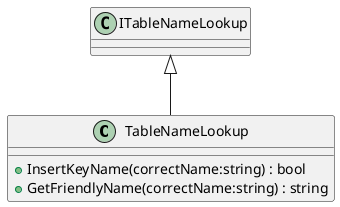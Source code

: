 @startuml
class TableNameLookup {
    + InsertKeyName(correctName:string) : bool
    + GetFriendlyName(correctName:string) : string
}
ITableNameLookup <|-- TableNameLookup
@enduml
